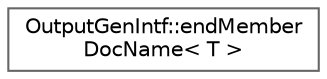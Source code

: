 digraph "Graphical Class Hierarchy"
{
 // INTERACTIVE_SVG=YES
 // LATEX_PDF_SIZE
  bgcolor="transparent";
  edge [fontname=Helvetica,fontsize=10,labelfontname=Helvetica,labelfontsize=10];
  node [fontname=Helvetica,fontsize=10,shape=box,height=0.2,width=0.4];
  rankdir="LR";
  Node0 [label="OutputGenIntf::endMember\lDocName\< T \>",height=0.2,width=0.4,color="grey40", fillcolor="white", style="filled",URL="$dd/d0d/struct_output_gen_intf_1_1end_member_doc_name.html",tooltip=" "];
}
